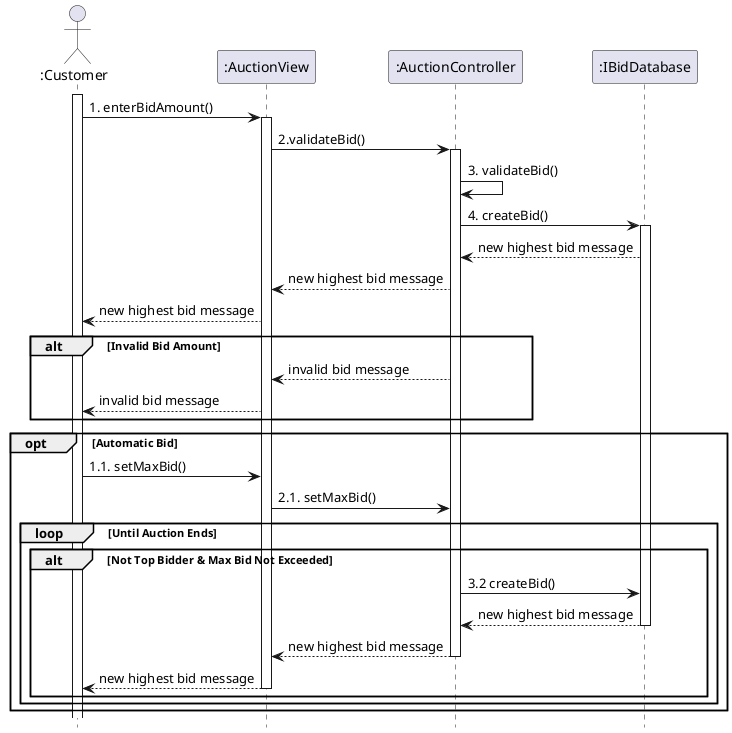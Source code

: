@startuml UC_18
hide footbox


actor ":Customer" as Customer
participant ":AuctionView" as AuctionView
participant ":AuctionController" as AuctionController
participant ":IBidDatabase" as Bid
Customer ++
  Customer -> AuctionView : 1. enterBidAmount()
  activate AuctionView
    AuctionView -> AuctionController : 2.validateBid()
    activate AuctionController
      AuctionController -> AuctionController : 3. validateBid()
      AuctionController -> Bid : 4. createBid()
      activate Bid
        Bid --> AuctionController : new highest bid message

      AuctionController --> AuctionView : new highest bid message
    AuctionView --> Customer : new highest bid message

alt Invalid Bid Amount
  AuctionController --> AuctionView : invalid bid message
    AuctionView --> Customer : invalid bid message
end

opt Automatic Bid
    Customer -> AuctionView : 1.1. setMaxBid()
      AuctionView -> AuctionController : 2.1. setMaxBid()
    loop Until Auction Ends
      alt Not Top Bidder & Max Bid Not Exceeded
        AuctionController -> Bid : 3.2 createBid()
          Bid --> AuctionController : new highest bid message
        deactivate Bid
          AuctionController --> AuctionView : new highest bid message
        deactivate AuctionController
          AuctionView --> Customer : new highest bid message
        deactivate AuctionView
      end
    end
end

@enduml